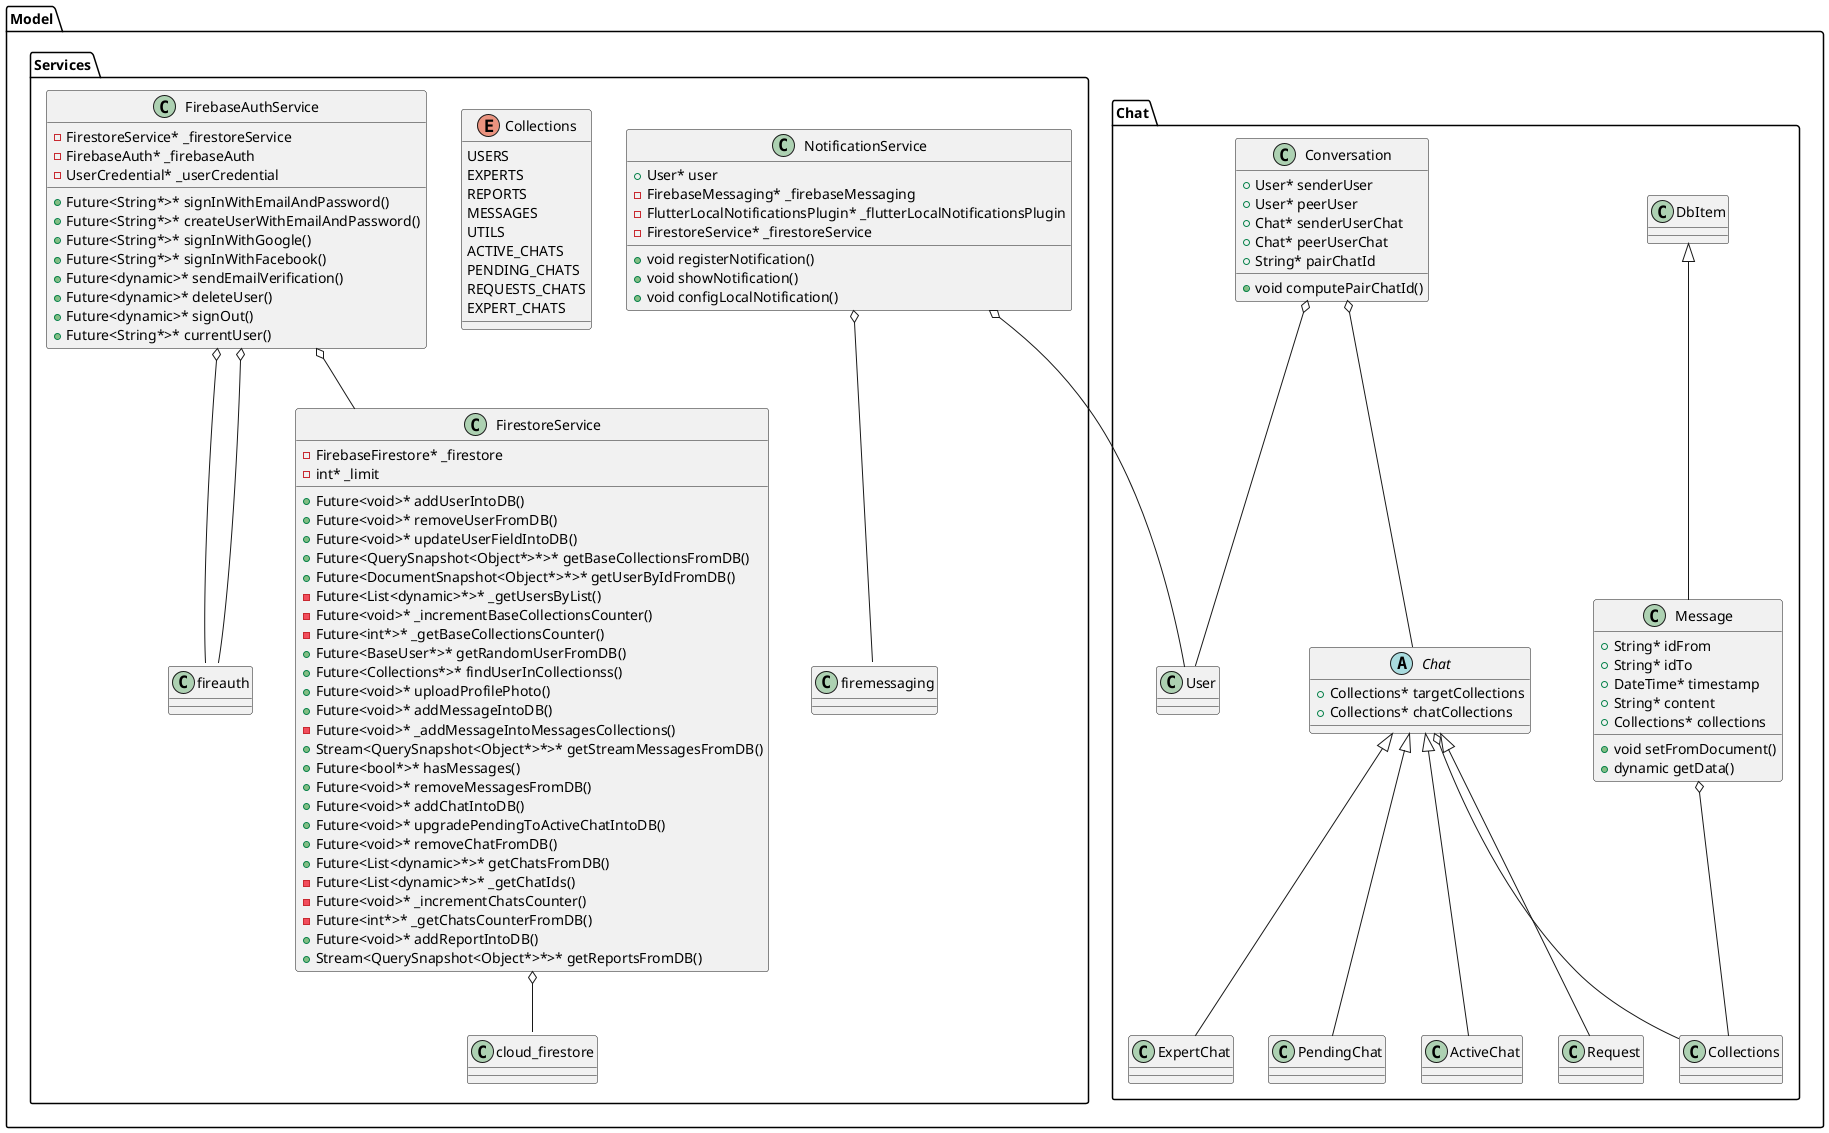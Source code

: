 @startuml ModelUML
package Model {
    package Chat {
        class "Message" {
            +String* idFrom
            +String* idTo
            +DateTime* timestamp
            +String* content
            +Collections* collections
            +void setFromDocument()
            +dynamic getData()
        }
        "Message" o-- "Collections"
        "DbItem" <|-- "Message"

        abstract class "Chat" {
            +Collections* targetCollections
            +Collections* chatCollections
        }
        "Chat" o-- "Collections"

        class "Conversation" {
            +User* senderUser
            +User* peerUser
            +Chat* senderUserChat
            +Chat* peerUserChat
            +String* pairChatId
            +void computePairChatId()
        }
        "Conversation" o-- "User"
        "Conversation" o-- "Chat"

        class "ExpertChat" {
        }
        "Chat" <|-- "ExpertChat"

        class "PendingChat" {
        }
        "Chat" <|-- "PendingChat"

        class "ActiveChat" {
        }
        "Chat" <|-- "ActiveChat"

        class "Request" {
        }
        "Chat" <|-- "Request"
    }

    package Services {
        class "FirebaseAuthService" {
            -FirestoreService* _firestoreService
            -FirebaseAuth* _firebaseAuth
            -UserCredential* _userCredential
            +Future<String*>* signInWithEmailAndPassword()
            +Future<String*>* createUserWithEmailAndPassword()
            +Future<String*>* signInWithGoogle()
            +Future<String*>* signInWithFacebook()
            +Future<dynamic>* sendEmailVerification()
            +Future<dynamic>* deleteUser()
            +Future<dynamic>* signOut()
            +Future<String*>* currentUser()
        }
        "FirebaseAuthService" o-- "FirestoreService"
        "FirebaseAuthService" o-- "fireauth::FirebaseAuth"
        "FirebaseAuthService" o-- "fireauth::UserCredential"

        class "FirestoreService" {
            -FirebaseFirestore* _firestore
            -int* _limit
            +Future<void>* addUserIntoDB()
            +Future<void>* removeUserFromDB()
            +Future<void>* updateUserFieldIntoDB()
            +Future<QuerySnapshot<Object*>*>* getBaseCollectionsFromDB()
            +Future<DocumentSnapshot<Object*>*>* getUserByIdFromDB()
            -Future<List<dynamic>*>* _getUsersByList()
            -Future<void>* _incrementBaseCollectionsCounter()
            -Future<int*>* _getBaseCollectionsCounter()
            +Future<BaseUser*>* getRandomUserFromDB()
            +Future<Collections*>* findUserInCollectionss()
            +Future<void>* uploadProfilePhoto()
            +Future<void>* addMessageIntoDB()
            -Future<void>* _addMessageIntoMessagesCollections()
            +Stream<QuerySnapshot<Object*>*>* getStreamMessagesFromDB()
            +Future<bool*>* hasMessages()
            +Future<void>* removeMessagesFromDB()
            +Future<void>* addChatIntoDB()
            +Future<void>* upgradePendingToActiveChatIntoDB()
            +Future<void>* removeChatFromDB()
            +Future<List<dynamic>*>* getChatsFromDB()
            -Future<List<dynamic>*>* _getChatIds()
            -Future<void>* _incrementChatsCounter()
            -Future<int*>* _getChatsCounterFromDB()
            +Future<void>* addReportIntoDB()
            +Stream<QuerySnapshot<Object*>*>* getReportsFromDB()
        }
        "FirestoreService" o-- "cloud_firestore::FirebaseFirestore"

        enum "Collections" {
            USERS
            EXPERTS
            REPORTS
            MESSAGES
            UTILS
            ACTIVE_CHATS
            PENDING_CHATS
            REQUESTS_CHATS
            EXPERT_CHATS
        }

        class "NotificationService" {
            +User* user
            -FirebaseMessaging* _firebaseMessaging
            -FlutterLocalNotificationsPlugin* _flutterLocalNotificationsPlugin
            -FirestoreService* _firestoreService
            +void registerNotification()
            +void showNotification()
            +void configLocalNotification()
        }
        "NotificationService" o-- "User"
        "NotificationService" o-- "firemessaging::FirebaseMessaging"
    }
}
@enduml